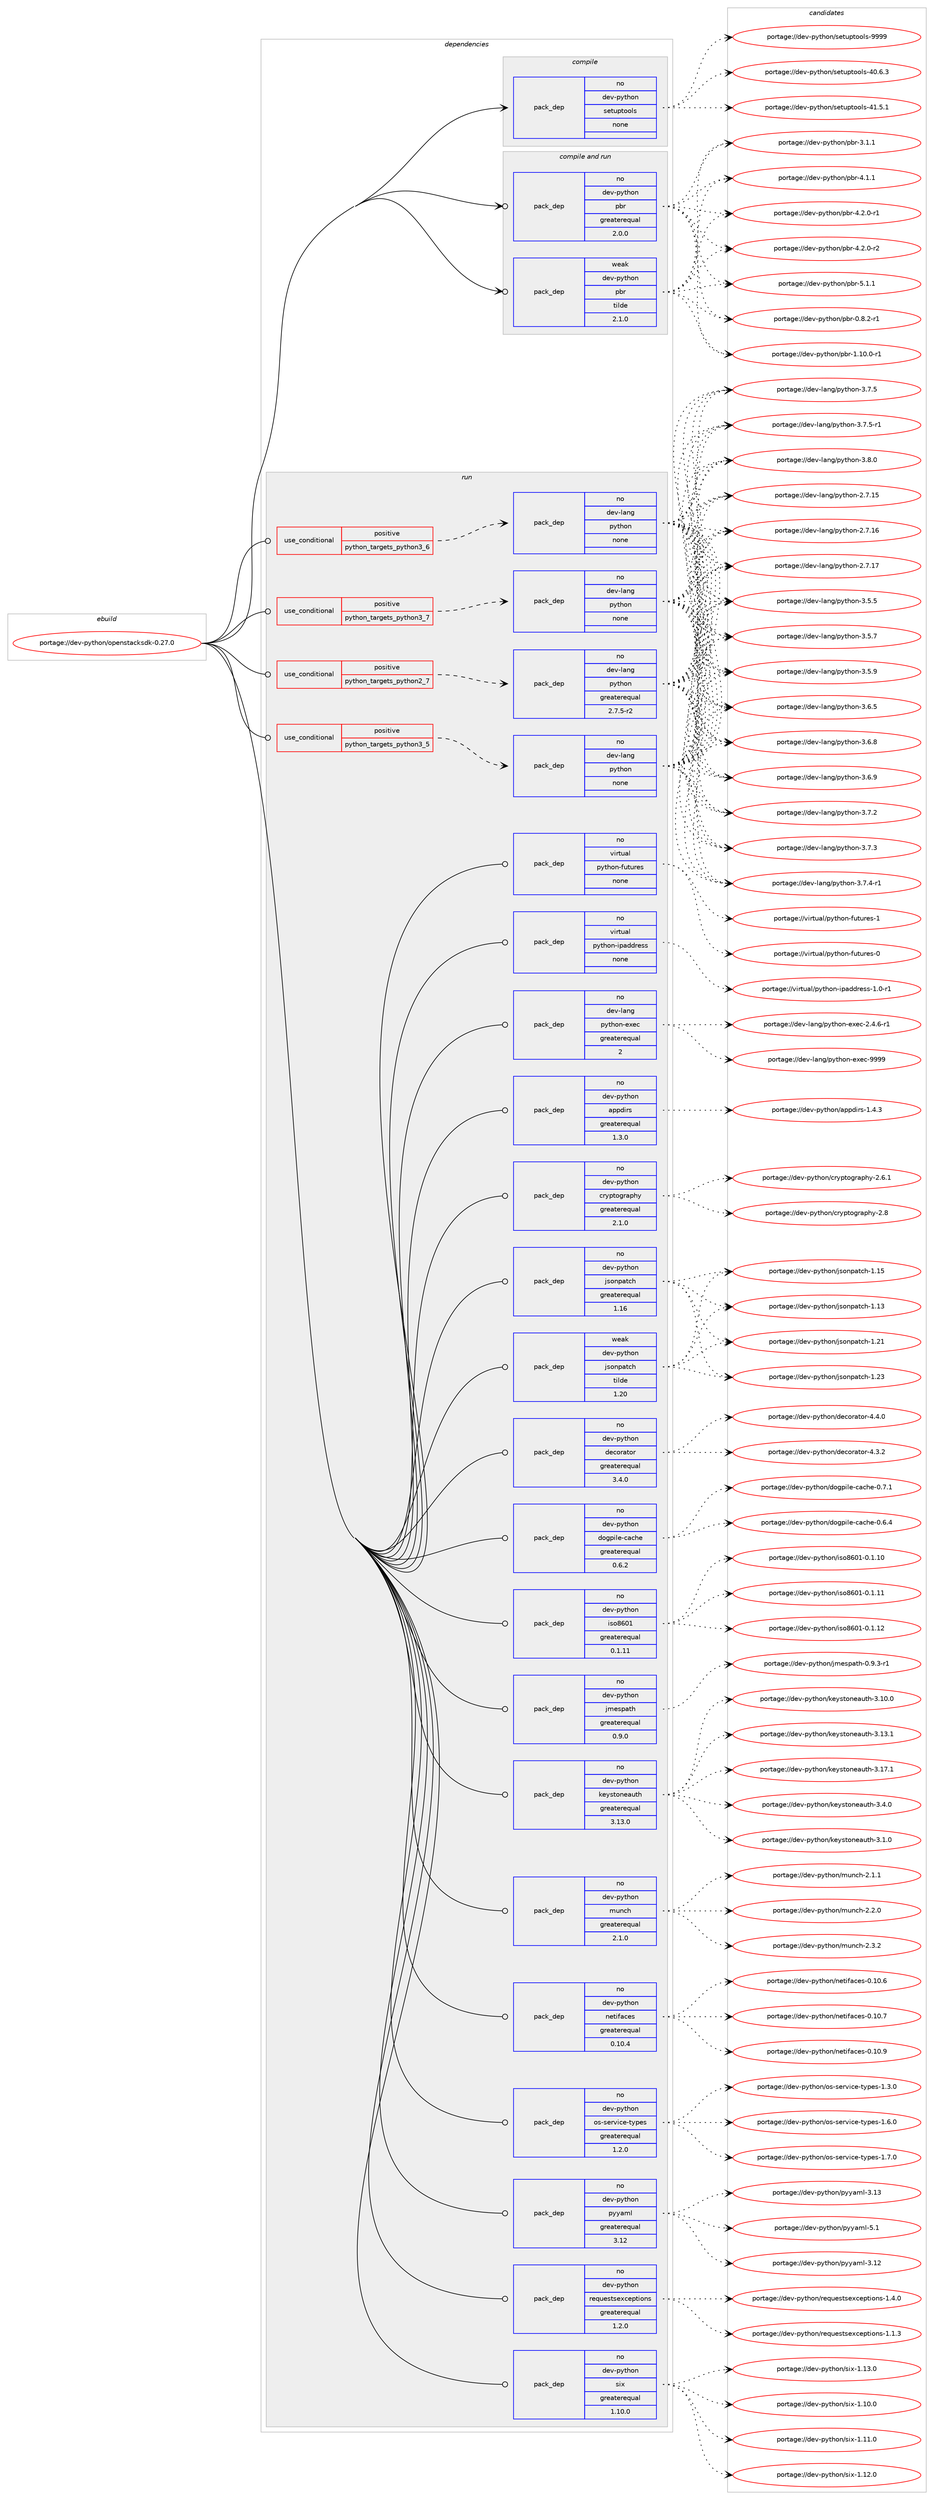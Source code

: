 digraph prolog {

# *************
# Graph options
# *************

newrank=true;
concentrate=true;
compound=true;
graph [rankdir=LR,fontname=Helvetica,fontsize=10,ranksep=1.5];#, ranksep=2.5, nodesep=0.2];
edge  [arrowhead=vee];
node  [fontname=Helvetica,fontsize=10];

# **********
# The ebuild
# **********

subgraph cluster_leftcol {
color=gray;
rank=same;
label=<<i>ebuild</i>>;
id [label="portage://dev-python/openstacksdk-0.27.0", color=red, width=4, href="../dev-python/openstacksdk-0.27.0.svg"];
}

# ****************
# The dependencies
# ****************

subgraph cluster_midcol {
color=gray;
label=<<i>dependencies</i>>;
subgraph cluster_compile {
fillcolor="#eeeeee";
style=filled;
label=<<i>compile</i>>;
subgraph pack116698 {
dependency152891 [label=<<TABLE BORDER="0" CELLBORDER="1" CELLSPACING="0" CELLPADDING="4" WIDTH="220"><TR><TD ROWSPAN="6" CELLPADDING="30">pack_dep</TD></TR><TR><TD WIDTH="110">no</TD></TR><TR><TD>dev-python</TD></TR><TR><TD>setuptools</TD></TR><TR><TD>none</TD></TR><TR><TD></TD></TR></TABLE>>, shape=none, color=blue];
}
id:e -> dependency152891:w [weight=20,style="solid",arrowhead="vee"];
}
subgraph cluster_compileandrun {
fillcolor="#eeeeee";
style=filled;
label=<<i>compile and run</i>>;
subgraph pack116699 {
dependency152892 [label=<<TABLE BORDER="0" CELLBORDER="1" CELLSPACING="0" CELLPADDING="4" WIDTH="220"><TR><TD ROWSPAN="6" CELLPADDING="30">pack_dep</TD></TR><TR><TD WIDTH="110">no</TD></TR><TR><TD>dev-python</TD></TR><TR><TD>pbr</TD></TR><TR><TD>greaterequal</TD></TR><TR><TD>2.0.0</TD></TR></TABLE>>, shape=none, color=blue];
}
id:e -> dependency152892:w [weight=20,style="solid",arrowhead="odotvee"];
subgraph pack116700 {
dependency152893 [label=<<TABLE BORDER="0" CELLBORDER="1" CELLSPACING="0" CELLPADDING="4" WIDTH="220"><TR><TD ROWSPAN="6" CELLPADDING="30">pack_dep</TD></TR><TR><TD WIDTH="110">weak</TD></TR><TR><TD>dev-python</TD></TR><TR><TD>pbr</TD></TR><TR><TD>tilde</TD></TR><TR><TD>2.1.0</TD></TR></TABLE>>, shape=none, color=blue];
}
id:e -> dependency152893:w [weight=20,style="solid",arrowhead="odotvee"];
}
subgraph cluster_run {
fillcolor="#eeeeee";
style=filled;
label=<<i>run</i>>;
subgraph cond32866 {
dependency152894 [label=<<TABLE BORDER="0" CELLBORDER="1" CELLSPACING="0" CELLPADDING="4"><TR><TD ROWSPAN="3" CELLPADDING="10">use_conditional</TD></TR><TR><TD>positive</TD></TR><TR><TD>python_targets_python2_7</TD></TR></TABLE>>, shape=none, color=red];
subgraph pack116701 {
dependency152895 [label=<<TABLE BORDER="0" CELLBORDER="1" CELLSPACING="0" CELLPADDING="4" WIDTH="220"><TR><TD ROWSPAN="6" CELLPADDING="30">pack_dep</TD></TR><TR><TD WIDTH="110">no</TD></TR><TR><TD>dev-lang</TD></TR><TR><TD>python</TD></TR><TR><TD>greaterequal</TD></TR><TR><TD>2.7.5-r2</TD></TR></TABLE>>, shape=none, color=blue];
}
dependency152894:e -> dependency152895:w [weight=20,style="dashed",arrowhead="vee"];
}
id:e -> dependency152894:w [weight=20,style="solid",arrowhead="odot"];
subgraph cond32867 {
dependency152896 [label=<<TABLE BORDER="0" CELLBORDER="1" CELLSPACING="0" CELLPADDING="4"><TR><TD ROWSPAN="3" CELLPADDING="10">use_conditional</TD></TR><TR><TD>positive</TD></TR><TR><TD>python_targets_python3_5</TD></TR></TABLE>>, shape=none, color=red];
subgraph pack116702 {
dependency152897 [label=<<TABLE BORDER="0" CELLBORDER="1" CELLSPACING="0" CELLPADDING="4" WIDTH="220"><TR><TD ROWSPAN="6" CELLPADDING="30">pack_dep</TD></TR><TR><TD WIDTH="110">no</TD></TR><TR><TD>dev-lang</TD></TR><TR><TD>python</TD></TR><TR><TD>none</TD></TR><TR><TD></TD></TR></TABLE>>, shape=none, color=blue];
}
dependency152896:e -> dependency152897:w [weight=20,style="dashed",arrowhead="vee"];
}
id:e -> dependency152896:w [weight=20,style="solid",arrowhead="odot"];
subgraph cond32868 {
dependency152898 [label=<<TABLE BORDER="0" CELLBORDER="1" CELLSPACING="0" CELLPADDING="4"><TR><TD ROWSPAN="3" CELLPADDING="10">use_conditional</TD></TR><TR><TD>positive</TD></TR><TR><TD>python_targets_python3_6</TD></TR></TABLE>>, shape=none, color=red];
subgraph pack116703 {
dependency152899 [label=<<TABLE BORDER="0" CELLBORDER="1" CELLSPACING="0" CELLPADDING="4" WIDTH="220"><TR><TD ROWSPAN="6" CELLPADDING="30">pack_dep</TD></TR><TR><TD WIDTH="110">no</TD></TR><TR><TD>dev-lang</TD></TR><TR><TD>python</TD></TR><TR><TD>none</TD></TR><TR><TD></TD></TR></TABLE>>, shape=none, color=blue];
}
dependency152898:e -> dependency152899:w [weight=20,style="dashed",arrowhead="vee"];
}
id:e -> dependency152898:w [weight=20,style="solid",arrowhead="odot"];
subgraph cond32869 {
dependency152900 [label=<<TABLE BORDER="0" CELLBORDER="1" CELLSPACING="0" CELLPADDING="4"><TR><TD ROWSPAN="3" CELLPADDING="10">use_conditional</TD></TR><TR><TD>positive</TD></TR><TR><TD>python_targets_python3_7</TD></TR></TABLE>>, shape=none, color=red];
subgraph pack116704 {
dependency152901 [label=<<TABLE BORDER="0" CELLBORDER="1" CELLSPACING="0" CELLPADDING="4" WIDTH="220"><TR><TD ROWSPAN="6" CELLPADDING="30">pack_dep</TD></TR><TR><TD WIDTH="110">no</TD></TR><TR><TD>dev-lang</TD></TR><TR><TD>python</TD></TR><TR><TD>none</TD></TR><TR><TD></TD></TR></TABLE>>, shape=none, color=blue];
}
dependency152900:e -> dependency152901:w [weight=20,style="dashed",arrowhead="vee"];
}
id:e -> dependency152900:w [weight=20,style="solid",arrowhead="odot"];
subgraph pack116705 {
dependency152902 [label=<<TABLE BORDER="0" CELLBORDER="1" CELLSPACING="0" CELLPADDING="4" WIDTH="220"><TR><TD ROWSPAN="6" CELLPADDING="30">pack_dep</TD></TR><TR><TD WIDTH="110">no</TD></TR><TR><TD>dev-lang</TD></TR><TR><TD>python-exec</TD></TR><TR><TD>greaterequal</TD></TR><TR><TD>2</TD></TR></TABLE>>, shape=none, color=blue];
}
id:e -> dependency152902:w [weight=20,style="solid",arrowhead="odot"];
subgraph pack116706 {
dependency152903 [label=<<TABLE BORDER="0" CELLBORDER="1" CELLSPACING="0" CELLPADDING="4" WIDTH="220"><TR><TD ROWSPAN="6" CELLPADDING="30">pack_dep</TD></TR><TR><TD WIDTH="110">no</TD></TR><TR><TD>dev-python</TD></TR><TR><TD>appdirs</TD></TR><TR><TD>greaterequal</TD></TR><TR><TD>1.3.0</TD></TR></TABLE>>, shape=none, color=blue];
}
id:e -> dependency152903:w [weight=20,style="solid",arrowhead="odot"];
subgraph pack116707 {
dependency152904 [label=<<TABLE BORDER="0" CELLBORDER="1" CELLSPACING="0" CELLPADDING="4" WIDTH="220"><TR><TD ROWSPAN="6" CELLPADDING="30">pack_dep</TD></TR><TR><TD WIDTH="110">no</TD></TR><TR><TD>dev-python</TD></TR><TR><TD>cryptography</TD></TR><TR><TD>greaterequal</TD></TR><TR><TD>2.1.0</TD></TR></TABLE>>, shape=none, color=blue];
}
id:e -> dependency152904:w [weight=20,style="solid",arrowhead="odot"];
subgraph pack116708 {
dependency152905 [label=<<TABLE BORDER="0" CELLBORDER="1" CELLSPACING="0" CELLPADDING="4" WIDTH="220"><TR><TD ROWSPAN="6" CELLPADDING="30">pack_dep</TD></TR><TR><TD WIDTH="110">no</TD></TR><TR><TD>dev-python</TD></TR><TR><TD>decorator</TD></TR><TR><TD>greaterequal</TD></TR><TR><TD>3.4.0</TD></TR></TABLE>>, shape=none, color=blue];
}
id:e -> dependency152905:w [weight=20,style="solid",arrowhead="odot"];
subgraph pack116709 {
dependency152906 [label=<<TABLE BORDER="0" CELLBORDER="1" CELLSPACING="0" CELLPADDING="4" WIDTH="220"><TR><TD ROWSPAN="6" CELLPADDING="30">pack_dep</TD></TR><TR><TD WIDTH="110">no</TD></TR><TR><TD>dev-python</TD></TR><TR><TD>dogpile-cache</TD></TR><TR><TD>greaterequal</TD></TR><TR><TD>0.6.2</TD></TR></TABLE>>, shape=none, color=blue];
}
id:e -> dependency152906:w [weight=20,style="solid",arrowhead="odot"];
subgraph pack116710 {
dependency152907 [label=<<TABLE BORDER="0" CELLBORDER="1" CELLSPACING="0" CELLPADDING="4" WIDTH="220"><TR><TD ROWSPAN="6" CELLPADDING="30">pack_dep</TD></TR><TR><TD WIDTH="110">no</TD></TR><TR><TD>dev-python</TD></TR><TR><TD>iso8601</TD></TR><TR><TD>greaterequal</TD></TR><TR><TD>0.1.11</TD></TR></TABLE>>, shape=none, color=blue];
}
id:e -> dependency152907:w [weight=20,style="solid",arrowhead="odot"];
subgraph pack116711 {
dependency152908 [label=<<TABLE BORDER="0" CELLBORDER="1" CELLSPACING="0" CELLPADDING="4" WIDTH="220"><TR><TD ROWSPAN="6" CELLPADDING="30">pack_dep</TD></TR><TR><TD WIDTH="110">no</TD></TR><TR><TD>dev-python</TD></TR><TR><TD>jmespath</TD></TR><TR><TD>greaterequal</TD></TR><TR><TD>0.9.0</TD></TR></TABLE>>, shape=none, color=blue];
}
id:e -> dependency152908:w [weight=20,style="solid",arrowhead="odot"];
subgraph pack116712 {
dependency152909 [label=<<TABLE BORDER="0" CELLBORDER="1" CELLSPACING="0" CELLPADDING="4" WIDTH="220"><TR><TD ROWSPAN="6" CELLPADDING="30">pack_dep</TD></TR><TR><TD WIDTH="110">no</TD></TR><TR><TD>dev-python</TD></TR><TR><TD>jsonpatch</TD></TR><TR><TD>greaterequal</TD></TR><TR><TD>1.16</TD></TR></TABLE>>, shape=none, color=blue];
}
id:e -> dependency152909:w [weight=20,style="solid",arrowhead="odot"];
subgraph pack116713 {
dependency152910 [label=<<TABLE BORDER="0" CELLBORDER="1" CELLSPACING="0" CELLPADDING="4" WIDTH="220"><TR><TD ROWSPAN="6" CELLPADDING="30">pack_dep</TD></TR><TR><TD WIDTH="110">no</TD></TR><TR><TD>dev-python</TD></TR><TR><TD>keystoneauth</TD></TR><TR><TD>greaterequal</TD></TR><TR><TD>3.13.0</TD></TR></TABLE>>, shape=none, color=blue];
}
id:e -> dependency152910:w [weight=20,style="solid",arrowhead="odot"];
subgraph pack116714 {
dependency152911 [label=<<TABLE BORDER="0" CELLBORDER="1" CELLSPACING="0" CELLPADDING="4" WIDTH="220"><TR><TD ROWSPAN="6" CELLPADDING="30">pack_dep</TD></TR><TR><TD WIDTH="110">no</TD></TR><TR><TD>dev-python</TD></TR><TR><TD>munch</TD></TR><TR><TD>greaterequal</TD></TR><TR><TD>2.1.0</TD></TR></TABLE>>, shape=none, color=blue];
}
id:e -> dependency152911:w [weight=20,style="solid",arrowhead="odot"];
subgraph pack116715 {
dependency152912 [label=<<TABLE BORDER="0" CELLBORDER="1" CELLSPACING="0" CELLPADDING="4" WIDTH="220"><TR><TD ROWSPAN="6" CELLPADDING="30">pack_dep</TD></TR><TR><TD WIDTH="110">no</TD></TR><TR><TD>dev-python</TD></TR><TR><TD>netifaces</TD></TR><TR><TD>greaterequal</TD></TR><TR><TD>0.10.4</TD></TR></TABLE>>, shape=none, color=blue];
}
id:e -> dependency152912:w [weight=20,style="solid",arrowhead="odot"];
subgraph pack116716 {
dependency152913 [label=<<TABLE BORDER="0" CELLBORDER="1" CELLSPACING="0" CELLPADDING="4" WIDTH="220"><TR><TD ROWSPAN="6" CELLPADDING="30">pack_dep</TD></TR><TR><TD WIDTH="110">no</TD></TR><TR><TD>dev-python</TD></TR><TR><TD>os-service-types</TD></TR><TR><TD>greaterequal</TD></TR><TR><TD>1.2.0</TD></TR></TABLE>>, shape=none, color=blue];
}
id:e -> dependency152913:w [weight=20,style="solid",arrowhead="odot"];
subgraph pack116717 {
dependency152914 [label=<<TABLE BORDER="0" CELLBORDER="1" CELLSPACING="0" CELLPADDING="4" WIDTH="220"><TR><TD ROWSPAN="6" CELLPADDING="30">pack_dep</TD></TR><TR><TD WIDTH="110">no</TD></TR><TR><TD>dev-python</TD></TR><TR><TD>pyyaml</TD></TR><TR><TD>greaterequal</TD></TR><TR><TD>3.12</TD></TR></TABLE>>, shape=none, color=blue];
}
id:e -> dependency152914:w [weight=20,style="solid",arrowhead="odot"];
subgraph pack116718 {
dependency152915 [label=<<TABLE BORDER="0" CELLBORDER="1" CELLSPACING="0" CELLPADDING="4" WIDTH="220"><TR><TD ROWSPAN="6" CELLPADDING="30">pack_dep</TD></TR><TR><TD WIDTH="110">no</TD></TR><TR><TD>dev-python</TD></TR><TR><TD>requestsexceptions</TD></TR><TR><TD>greaterequal</TD></TR><TR><TD>1.2.0</TD></TR></TABLE>>, shape=none, color=blue];
}
id:e -> dependency152915:w [weight=20,style="solid",arrowhead="odot"];
subgraph pack116719 {
dependency152916 [label=<<TABLE BORDER="0" CELLBORDER="1" CELLSPACING="0" CELLPADDING="4" WIDTH="220"><TR><TD ROWSPAN="6" CELLPADDING="30">pack_dep</TD></TR><TR><TD WIDTH="110">no</TD></TR><TR><TD>dev-python</TD></TR><TR><TD>six</TD></TR><TR><TD>greaterequal</TD></TR><TR><TD>1.10.0</TD></TR></TABLE>>, shape=none, color=blue];
}
id:e -> dependency152916:w [weight=20,style="solid",arrowhead="odot"];
subgraph pack116720 {
dependency152917 [label=<<TABLE BORDER="0" CELLBORDER="1" CELLSPACING="0" CELLPADDING="4" WIDTH="220"><TR><TD ROWSPAN="6" CELLPADDING="30">pack_dep</TD></TR><TR><TD WIDTH="110">no</TD></TR><TR><TD>virtual</TD></TR><TR><TD>python-futures</TD></TR><TR><TD>none</TD></TR><TR><TD></TD></TR></TABLE>>, shape=none, color=blue];
}
id:e -> dependency152917:w [weight=20,style="solid",arrowhead="odot"];
subgraph pack116721 {
dependency152918 [label=<<TABLE BORDER="0" CELLBORDER="1" CELLSPACING="0" CELLPADDING="4" WIDTH="220"><TR><TD ROWSPAN="6" CELLPADDING="30">pack_dep</TD></TR><TR><TD WIDTH="110">no</TD></TR><TR><TD>virtual</TD></TR><TR><TD>python-ipaddress</TD></TR><TR><TD>none</TD></TR><TR><TD></TD></TR></TABLE>>, shape=none, color=blue];
}
id:e -> dependency152918:w [weight=20,style="solid",arrowhead="odot"];
subgraph pack116722 {
dependency152919 [label=<<TABLE BORDER="0" CELLBORDER="1" CELLSPACING="0" CELLPADDING="4" WIDTH="220"><TR><TD ROWSPAN="6" CELLPADDING="30">pack_dep</TD></TR><TR><TD WIDTH="110">weak</TD></TR><TR><TD>dev-python</TD></TR><TR><TD>jsonpatch</TD></TR><TR><TD>tilde</TD></TR><TR><TD>1.20</TD></TR></TABLE>>, shape=none, color=blue];
}
id:e -> dependency152919:w [weight=20,style="solid",arrowhead="odot"];
}
}

# **************
# The candidates
# **************

subgraph cluster_choices {
rank=same;
color=gray;
label=<<i>candidates</i>>;

subgraph choice116698 {
color=black;
nodesep=1;
choiceportage100101118451121211161041111104711510111611711211611111110811545524846544651 [label="portage://dev-python/setuptools-40.6.3", color=red, width=4,href="../dev-python/setuptools-40.6.3.svg"];
choiceportage100101118451121211161041111104711510111611711211611111110811545524946534649 [label="portage://dev-python/setuptools-41.5.1", color=red, width=4,href="../dev-python/setuptools-41.5.1.svg"];
choiceportage10010111845112121116104111110471151011161171121161111111081154557575757 [label="portage://dev-python/setuptools-9999", color=red, width=4,href="../dev-python/setuptools-9999.svg"];
dependency152891:e -> choiceportage100101118451121211161041111104711510111611711211611111110811545524846544651:w [style=dotted,weight="100"];
dependency152891:e -> choiceportage100101118451121211161041111104711510111611711211611111110811545524946534649:w [style=dotted,weight="100"];
dependency152891:e -> choiceportage10010111845112121116104111110471151011161171121161111111081154557575757:w [style=dotted,weight="100"];
}
subgraph choice116699 {
color=black;
nodesep=1;
choiceportage1001011184511212111610411111047112981144548465646504511449 [label="portage://dev-python/pbr-0.8.2-r1", color=red, width=4,href="../dev-python/pbr-0.8.2-r1.svg"];
choiceportage100101118451121211161041111104711298114454946494846484511449 [label="portage://dev-python/pbr-1.10.0-r1", color=red, width=4,href="../dev-python/pbr-1.10.0-r1.svg"];
choiceportage100101118451121211161041111104711298114455146494649 [label="portage://dev-python/pbr-3.1.1", color=red, width=4,href="../dev-python/pbr-3.1.1.svg"];
choiceportage100101118451121211161041111104711298114455246494649 [label="portage://dev-python/pbr-4.1.1", color=red, width=4,href="../dev-python/pbr-4.1.1.svg"];
choiceportage1001011184511212111610411111047112981144552465046484511449 [label="portage://dev-python/pbr-4.2.0-r1", color=red, width=4,href="../dev-python/pbr-4.2.0-r1.svg"];
choiceportage1001011184511212111610411111047112981144552465046484511450 [label="portage://dev-python/pbr-4.2.0-r2", color=red, width=4,href="../dev-python/pbr-4.2.0-r2.svg"];
choiceportage100101118451121211161041111104711298114455346494649 [label="portage://dev-python/pbr-5.1.1", color=red, width=4,href="../dev-python/pbr-5.1.1.svg"];
dependency152892:e -> choiceportage1001011184511212111610411111047112981144548465646504511449:w [style=dotted,weight="100"];
dependency152892:e -> choiceportage100101118451121211161041111104711298114454946494846484511449:w [style=dotted,weight="100"];
dependency152892:e -> choiceportage100101118451121211161041111104711298114455146494649:w [style=dotted,weight="100"];
dependency152892:e -> choiceportage100101118451121211161041111104711298114455246494649:w [style=dotted,weight="100"];
dependency152892:e -> choiceportage1001011184511212111610411111047112981144552465046484511449:w [style=dotted,weight="100"];
dependency152892:e -> choiceportage1001011184511212111610411111047112981144552465046484511450:w [style=dotted,weight="100"];
dependency152892:e -> choiceportage100101118451121211161041111104711298114455346494649:w [style=dotted,weight="100"];
}
subgraph choice116700 {
color=black;
nodesep=1;
choiceportage1001011184511212111610411111047112981144548465646504511449 [label="portage://dev-python/pbr-0.8.2-r1", color=red, width=4,href="../dev-python/pbr-0.8.2-r1.svg"];
choiceportage100101118451121211161041111104711298114454946494846484511449 [label="portage://dev-python/pbr-1.10.0-r1", color=red, width=4,href="../dev-python/pbr-1.10.0-r1.svg"];
choiceportage100101118451121211161041111104711298114455146494649 [label="portage://dev-python/pbr-3.1.1", color=red, width=4,href="../dev-python/pbr-3.1.1.svg"];
choiceportage100101118451121211161041111104711298114455246494649 [label="portage://dev-python/pbr-4.1.1", color=red, width=4,href="../dev-python/pbr-4.1.1.svg"];
choiceportage1001011184511212111610411111047112981144552465046484511449 [label="portage://dev-python/pbr-4.2.0-r1", color=red, width=4,href="../dev-python/pbr-4.2.0-r1.svg"];
choiceportage1001011184511212111610411111047112981144552465046484511450 [label="portage://dev-python/pbr-4.2.0-r2", color=red, width=4,href="../dev-python/pbr-4.2.0-r2.svg"];
choiceportage100101118451121211161041111104711298114455346494649 [label="portage://dev-python/pbr-5.1.1", color=red, width=4,href="../dev-python/pbr-5.1.1.svg"];
dependency152893:e -> choiceportage1001011184511212111610411111047112981144548465646504511449:w [style=dotted,weight="100"];
dependency152893:e -> choiceportage100101118451121211161041111104711298114454946494846484511449:w [style=dotted,weight="100"];
dependency152893:e -> choiceportage100101118451121211161041111104711298114455146494649:w [style=dotted,weight="100"];
dependency152893:e -> choiceportage100101118451121211161041111104711298114455246494649:w [style=dotted,weight="100"];
dependency152893:e -> choiceportage1001011184511212111610411111047112981144552465046484511449:w [style=dotted,weight="100"];
dependency152893:e -> choiceportage1001011184511212111610411111047112981144552465046484511450:w [style=dotted,weight="100"];
dependency152893:e -> choiceportage100101118451121211161041111104711298114455346494649:w [style=dotted,weight="100"];
}
subgraph choice116701 {
color=black;
nodesep=1;
choiceportage10010111845108971101034711212111610411111045504655464953 [label="portage://dev-lang/python-2.7.15", color=red, width=4,href="../dev-lang/python-2.7.15.svg"];
choiceportage10010111845108971101034711212111610411111045504655464954 [label="portage://dev-lang/python-2.7.16", color=red, width=4,href="../dev-lang/python-2.7.16.svg"];
choiceportage10010111845108971101034711212111610411111045504655464955 [label="portage://dev-lang/python-2.7.17", color=red, width=4,href="../dev-lang/python-2.7.17.svg"];
choiceportage100101118451089711010347112121116104111110455146534653 [label="portage://dev-lang/python-3.5.5", color=red, width=4,href="../dev-lang/python-3.5.5.svg"];
choiceportage100101118451089711010347112121116104111110455146534655 [label="portage://dev-lang/python-3.5.7", color=red, width=4,href="../dev-lang/python-3.5.7.svg"];
choiceportage100101118451089711010347112121116104111110455146534657 [label="portage://dev-lang/python-3.5.9", color=red, width=4,href="../dev-lang/python-3.5.9.svg"];
choiceportage100101118451089711010347112121116104111110455146544653 [label="portage://dev-lang/python-3.6.5", color=red, width=4,href="../dev-lang/python-3.6.5.svg"];
choiceportage100101118451089711010347112121116104111110455146544656 [label="portage://dev-lang/python-3.6.8", color=red, width=4,href="../dev-lang/python-3.6.8.svg"];
choiceportage100101118451089711010347112121116104111110455146544657 [label="portage://dev-lang/python-3.6.9", color=red, width=4,href="../dev-lang/python-3.6.9.svg"];
choiceportage100101118451089711010347112121116104111110455146554650 [label="portage://dev-lang/python-3.7.2", color=red, width=4,href="../dev-lang/python-3.7.2.svg"];
choiceportage100101118451089711010347112121116104111110455146554651 [label="portage://dev-lang/python-3.7.3", color=red, width=4,href="../dev-lang/python-3.7.3.svg"];
choiceportage1001011184510897110103471121211161041111104551465546524511449 [label="portage://dev-lang/python-3.7.4-r1", color=red, width=4,href="../dev-lang/python-3.7.4-r1.svg"];
choiceportage100101118451089711010347112121116104111110455146554653 [label="portage://dev-lang/python-3.7.5", color=red, width=4,href="../dev-lang/python-3.7.5.svg"];
choiceportage1001011184510897110103471121211161041111104551465546534511449 [label="portage://dev-lang/python-3.7.5-r1", color=red, width=4,href="../dev-lang/python-3.7.5-r1.svg"];
choiceportage100101118451089711010347112121116104111110455146564648 [label="portage://dev-lang/python-3.8.0", color=red, width=4,href="../dev-lang/python-3.8.0.svg"];
dependency152895:e -> choiceportage10010111845108971101034711212111610411111045504655464953:w [style=dotted,weight="100"];
dependency152895:e -> choiceportage10010111845108971101034711212111610411111045504655464954:w [style=dotted,weight="100"];
dependency152895:e -> choiceportage10010111845108971101034711212111610411111045504655464955:w [style=dotted,weight="100"];
dependency152895:e -> choiceportage100101118451089711010347112121116104111110455146534653:w [style=dotted,weight="100"];
dependency152895:e -> choiceportage100101118451089711010347112121116104111110455146534655:w [style=dotted,weight="100"];
dependency152895:e -> choiceportage100101118451089711010347112121116104111110455146534657:w [style=dotted,weight="100"];
dependency152895:e -> choiceportage100101118451089711010347112121116104111110455146544653:w [style=dotted,weight="100"];
dependency152895:e -> choiceportage100101118451089711010347112121116104111110455146544656:w [style=dotted,weight="100"];
dependency152895:e -> choiceportage100101118451089711010347112121116104111110455146544657:w [style=dotted,weight="100"];
dependency152895:e -> choiceportage100101118451089711010347112121116104111110455146554650:w [style=dotted,weight="100"];
dependency152895:e -> choiceportage100101118451089711010347112121116104111110455146554651:w [style=dotted,weight="100"];
dependency152895:e -> choiceportage1001011184510897110103471121211161041111104551465546524511449:w [style=dotted,weight="100"];
dependency152895:e -> choiceportage100101118451089711010347112121116104111110455146554653:w [style=dotted,weight="100"];
dependency152895:e -> choiceportage1001011184510897110103471121211161041111104551465546534511449:w [style=dotted,weight="100"];
dependency152895:e -> choiceportage100101118451089711010347112121116104111110455146564648:w [style=dotted,weight="100"];
}
subgraph choice116702 {
color=black;
nodesep=1;
choiceportage10010111845108971101034711212111610411111045504655464953 [label="portage://dev-lang/python-2.7.15", color=red, width=4,href="../dev-lang/python-2.7.15.svg"];
choiceportage10010111845108971101034711212111610411111045504655464954 [label="portage://dev-lang/python-2.7.16", color=red, width=4,href="../dev-lang/python-2.7.16.svg"];
choiceportage10010111845108971101034711212111610411111045504655464955 [label="portage://dev-lang/python-2.7.17", color=red, width=4,href="../dev-lang/python-2.7.17.svg"];
choiceportage100101118451089711010347112121116104111110455146534653 [label="portage://dev-lang/python-3.5.5", color=red, width=4,href="../dev-lang/python-3.5.5.svg"];
choiceportage100101118451089711010347112121116104111110455146534655 [label="portage://dev-lang/python-3.5.7", color=red, width=4,href="../dev-lang/python-3.5.7.svg"];
choiceportage100101118451089711010347112121116104111110455146534657 [label="portage://dev-lang/python-3.5.9", color=red, width=4,href="../dev-lang/python-3.5.9.svg"];
choiceportage100101118451089711010347112121116104111110455146544653 [label="portage://dev-lang/python-3.6.5", color=red, width=4,href="../dev-lang/python-3.6.5.svg"];
choiceportage100101118451089711010347112121116104111110455146544656 [label="portage://dev-lang/python-3.6.8", color=red, width=4,href="../dev-lang/python-3.6.8.svg"];
choiceportage100101118451089711010347112121116104111110455146544657 [label="portage://dev-lang/python-3.6.9", color=red, width=4,href="../dev-lang/python-3.6.9.svg"];
choiceportage100101118451089711010347112121116104111110455146554650 [label="portage://dev-lang/python-3.7.2", color=red, width=4,href="../dev-lang/python-3.7.2.svg"];
choiceportage100101118451089711010347112121116104111110455146554651 [label="portage://dev-lang/python-3.7.3", color=red, width=4,href="../dev-lang/python-3.7.3.svg"];
choiceportage1001011184510897110103471121211161041111104551465546524511449 [label="portage://dev-lang/python-3.7.4-r1", color=red, width=4,href="../dev-lang/python-3.7.4-r1.svg"];
choiceportage100101118451089711010347112121116104111110455146554653 [label="portage://dev-lang/python-3.7.5", color=red, width=4,href="../dev-lang/python-3.7.5.svg"];
choiceportage1001011184510897110103471121211161041111104551465546534511449 [label="portage://dev-lang/python-3.7.5-r1", color=red, width=4,href="../dev-lang/python-3.7.5-r1.svg"];
choiceportage100101118451089711010347112121116104111110455146564648 [label="portage://dev-lang/python-3.8.0", color=red, width=4,href="../dev-lang/python-3.8.0.svg"];
dependency152897:e -> choiceportage10010111845108971101034711212111610411111045504655464953:w [style=dotted,weight="100"];
dependency152897:e -> choiceportage10010111845108971101034711212111610411111045504655464954:w [style=dotted,weight="100"];
dependency152897:e -> choiceportage10010111845108971101034711212111610411111045504655464955:w [style=dotted,weight="100"];
dependency152897:e -> choiceportage100101118451089711010347112121116104111110455146534653:w [style=dotted,weight="100"];
dependency152897:e -> choiceportage100101118451089711010347112121116104111110455146534655:w [style=dotted,weight="100"];
dependency152897:e -> choiceportage100101118451089711010347112121116104111110455146534657:w [style=dotted,weight="100"];
dependency152897:e -> choiceportage100101118451089711010347112121116104111110455146544653:w [style=dotted,weight="100"];
dependency152897:e -> choiceportage100101118451089711010347112121116104111110455146544656:w [style=dotted,weight="100"];
dependency152897:e -> choiceportage100101118451089711010347112121116104111110455146544657:w [style=dotted,weight="100"];
dependency152897:e -> choiceportage100101118451089711010347112121116104111110455146554650:w [style=dotted,weight="100"];
dependency152897:e -> choiceportage100101118451089711010347112121116104111110455146554651:w [style=dotted,weight="100"];
dependency152897:e -> choiceportage1001011184510897110103471121211161041111104551465546524511449:w [style=dotted,weight="100"];
dependency152897:e -> choiceportage100101118451089711010347112121116104111110455146554653:w [style=dotted,weight="100"];
dependency152897:e -> choiceportage1001011184510897110103471121211161041111104551465546534511449:w [style=dotted,weight="100"];
dependency152897:e -> choiceportage100101118451089711010347112121116104111110455146564648:w [style=dotted,weight="100"];
}
subgraph choice116703 {
color=black;
nodesep=1;
choiceportage10010111845108971101034711212111610411111045504655464953 [label="portage://dev-lang/python-2.7.15", color=red, width=4,href="../dev-lang/python-2.7.15.svg"];
choiceportage10010111845108971101034711212111610411111045504655464954 [label="portage://dev-lang/python-2.7.16", color=red, width=4,href="../dev-lang/python-2.7.16.svg"];
choiceportage10010111845108971101034711212111610411111045504655464955 [label="portage://dev-lang/python-2.7.17", color=red, width=4,href="../dev-lang/python-2.7.17.svg"];
choiceportage100101118451089711010347112121116104111110455146534653 [label="portage://dev-lang/python-3.5.5", color=red, width=4,href="../dev-lang/python-3.5.5.svg"];
choiceportage100101118451089711010347112121116104111110455146534655 [label="portage://dev-lang/python-3.5.7", color=red, width=4,href="../dev-lang/python-3.5.7.svg"];
choiceportage100101118451089711010347112121116104111110455146534657 [label="portage://dev-lang/python-3.5.9", color=red, width=4,href="../dev-lang/python-3.5.9.svg"];
choiceportage100101118451089711010347112121116104111110455146544653 [label="portage://dev-lang/python-3.6.5", color=red, width=4,href="../dev-lang/python-3.6.5.svg"];
choiceportage100101118451089711010347112121116104111110455146544656 [label="portage://dev-lang/python-3.6.8", color=red, width=4,href="../dev-lang/python-3.6.8.svg"];
choiceportage100101118451089711010347112121116104111110455146544657 [label="portage://dev-lang/python-3.6.9", color=red, width=4,href="../dev-lang/python-3.6.9.svg"];
choiceportage100101118451089711010347112121116104111110455146554650 [label="portage://dev-lang/python-3.7.2", color=red, width=4,href="../dev-lang/python-3.7.2.svg"];
choiceportage100101118451089711010347112121116104111110455146554651 [label="portage://dev-lang/python-3.7.3", color=red, width=4,href="../dev-lang/python-3.7.3.svg"];
choiceportage1001011184510897110103471121211161041111104551465546524511449 [label="portage://dev-lang/python-3.7.4-r1", color=red, width=4,href="../dev-lang/python-3.7.4-r1.svg"];
choiceportage100101118451089711010347112121116104111110455146554653 [label="portage://dev-lang/python-3.7.5", color=red, width=4,href="../dev-lang/python-3.7.5.svg"];
choiceportage1001011184510897110103471121211161041111104551465546534511449 [label="portage://dev-lang/python-3.7.5-r1", color=red, width=4,href="../dev-lang/python-3.7.5-r1.svg"];
choiceportage100101118451089711010347112121116104111110455146564648 [label="portage://dev-lang/python-3.8.0", color=red, width=4,href="../dev-lang/python-3.8.0.svg"];
dependency152899:e -> choiceportage10010111845108971101034711212111610411111045504655464953:w [style=dotted,weight="100"];
dependency152899:e -> choiceportage10010111845108971101034711212111610411111045504655464954:w [style=dotted,weight="100"];
dependency152899:e -> choiceportage10010111845108971101034711212111610411111045504655464955:w [style=dotted,weight="100"];
dependency152899:e -> choiceportage100101118451089711010347112121116104111110455146534653:w [style=dotted,weight="100"];
dependency152899:e -> choiceportage100101118451089711010347112121116104111110455146534655:w [style=dotted,weight="100"];
dependency152899:e -> choiceportage100101118451089711010347112121116104111110455146534657:w [style=dotted,weight="100"];
dependency152899:e -> choiceportage100101118451089711010347112121116104111110455146544653:w [style=dotted,weight="100"];
dependency152899:e -> choiceportage100101118451089711010347112121116104111110455146544656:w [style=dotted,weight="100"];
dependency152899:e -> choiceportage100101118451089711010347112121116104111110455146544657:w [style=dotted,weight="100"];
dependency152899:e -> choiceportage100101118451089711010347112121116104111110455146554650:w [style=dotted,weight="100"];
dependency152899:e -> choiceportage100101118451089711010347112121116104111110455146554651:w [style=dotted,weight="100"];
dependency152899:e -> choiceportage1001011184510897110103471121211161041111104551465546524511449:w [style=dotted,weight="100"];
dependency152899:e -> choiceportage100101118451089711010347112121116104111110455146554653:w [style=dotted,weight="100"];
dependency152899:e -> choiceportage1001011184510897110103471121211161041111104551465546534511449:w [style=dotted,weight="100"];
dependency152899:e -> choiceportage100101118451089711010347112121116104111110455146564648:w [style=dotted,weight="100"];
}
subgraph choice116704 {
color=black;
nodesep=1;
choiceportage10010111845108971101034711212111610411111045504655464953 [label="portage://dev-lang/python-2.7.15", color=red, width=4,href="../dev-lang/python-2.7.15.svg"];
choiceportage10010111845108971101034711212111610411111045504655464954 [label="portage://dev-lang/python-2.7.16", color=red, width=4,href="../dev-lang/python-2.7.16.svg"];
choiceportage10010111845108971101034711212111610411111045504655464955 [label="portage://dev-lang/python-2.7.17", color=red, width=4,href="../dev-lang/python-2.7.17.svg"];
choiceportage100101118451089711010347112121116104111110455146534653 [label="portage://dev-lang/python-3.5.5", color=red, width=4,href="../dev-lang/python-3.5.5.svg"];
choiceportage100101118451089711010347112121116104111110455146534655 [label="portage://dev-lang/python-3.5.7", color=red, width=4,href="../dev-lang/python-3.5.7.svg"];
choiceportage100101118451089711010347112121116104111110455146534657 [label="portage://dev-lang/python-3.5.9", color=red, width=4,href="../dev-lang/python-3.5.9.svg"];
choiceportage100101118451089711010347112121116104111110455146544653 [label="portage://dev-lang/python-3.6.5", color=red, width=4,href="../dev-lang/python-3.6.5.svg"];
choiceportage100101118451089711010347112121116104111110455146544656 [label="portage://dev-lang/python-3.6.8", color=red, width=4,href="../dev-lang/python-3.6.8.svg"];
choiceportage100101118451089711010347112121116104111110455146544657 [label="portage://dev-lang/python-3.6.9", color=red, width=4,href="../dev-lang/python-3.6.9.svg"];
choiceportage100101118451089711010347112121116104111110455146554650 [label="portage://dev-lang/python-3.7.2", color=red, width=4,href="../dev-lang/python-3.7.2.svg"];
choiceportage100101118451089711010347112121116104111110455146554651 [label="portage://dev-lang/python-3.7.3", color=red, width=4,href="../dev-lang/python-3.7.3.svg"];
choiceportage1001011184510897110103471121211161041111104551465546524511449 [label="portage://dev-lang/python-3.7.4-r1", color=red, width=4,href="../dev-lang/python-3.7.4-r1.svg"];
choiceportage100101118451089711010347112121116104111110455146554653 [label="portage://dev-lang/python-3.7.5", color=red, width=4,href="../dev-lang/python-3.7.5.svg"];
choiceportage1001011184510897110103471121211161041111104551465546534511449 [label="portage://dev-lang/python-3.7.5-r1", color=red, width=4,href="../dev-lang/python-3.7.5-r1.svg"];
choiceportage100101118451089711010347112121116104111110455146564648 [label="portage://dev-lang/python-3.8.0", color=red, width=4,href="../dev-lang/python-3.8.0.svg"];
dependency152901:e -> choiceportage10010111845108971101034711212111610411111045504655464953:w [style=dotted,weight="100"];
dependency152901:e -> choiceportage10010111845108971101034711212111610411111045504655464954:w [style=dotted,weight="100"];
dependency152901:e -> choiceportage10010111845108971101034711212111610411111045504655464955:w [style=dotted,weight="100"];
dependency152901:e -> choiceportage100101118451089711010347112121116104111110455146534653:w [style=dotted,weight="100"];
dependency152901:e -> choiceportage100101118451089711010347112121116104111110455146534655:w [style=dotted,weight="100"];
dependency152901:e -> choiceportage100101118451089711010347112121116104111110455146534657:w [style=dotted,weight="100"];
dependency152901:e -> choiceportage100101118451089711010347112121116104111110455146544653:w [style=dotted,weight="100"];
dependency152901:e -> choiceportage100101118451089711010347112121116104111110455146544656:w [style=dotted,weight="100"];
dependency152901:e -> choiceportage100101118451089711010347112121116104111110455146544657:w [style=dotted,weight="100"];
dependency152901:e -> choiceportage100101118451089711010347112121116104111110455146554650:w [style=dotted,weight="100"];
dependency152901:e -> choiceportage100101118451089711010347112121116104111110455146554651:w [style=dotted,weight="100"];
dependency152901:e -> choiceportage1001011184510897110103471121211161041111104551465546524511449:w [style=dotted,weight="100"];
dependency152901:e -> choiceportage100101118451089711010347112121116104111110455146554653:w [style=dotted,weight="100"];
dependency152901:e -> choiceportage1001011184510897110103471121211161041111104551465546534511449:w [style=dotted,weight="100"];
dependency152901:e -> choiceportage100101118451089711010347112121116104111110455146564648:w [style=dotted,weight="100"];
}
subgraph choice116705 {
color=black;
nodesep=1;
choiceportage10010111845108971101034711212111610411111045101120101994550465246544511449 [label="portage://dev-lang/python-exec-2.4.6-r1", color=red, width=4,href="../dev-lang/python-exec-2.4.6-r1.svg"];
choiceportage10010111845108971101034711212111610411111045101120101994557575757 [label="portage://dev-lang/python-exec-9999", color=red, width=4,href="../dev-lang/python-exec-9999.svg"];
dependency152902:e -> choiceportage10010111845108971101034711212111610411111045101120101994550465246544511449:w [style=dotted,weight="100"];
dependency152902:e -> choiceportage10010111845108971101034711212111610411111045101120101994557575757:w [style=dotted,weight="100"];
}
subgraph choice116706 {
color=black;
nodesep=1;
choiceportage100101118451121211161041111104797112112100105114115454946524651 [label="portage://dev-python/appdirs-1.4.3", color=red, width=4,href="../dev-python/appdirs-1.4.3.svg"];
dependency152903:e -> choiceportage100101118451121211161041111104797112112100105114115454946524651:w [style=dotted,weight="100"];
}
subgraph choice116707 {
color=black;
nodesep=1;
choiceportage10010111845112121116104111110479911412111211611110311497112104121455046544649 [label="portage://dev-python/cryptography-2.6.1", color=red, width=4,href="../dev-python/cryptography-2.6.1.svg"];
choiceportage1001011184511212111610411111047991141211121161111031149711210412145504656 [label="portage://dev-python/cryptography-2.8", color=red, width=4,href="../dev-python/cryptography-2.8.svg"];
dependency152904:e -> choiceportage10010111845112121116104111110479911412111211611110311497112104121455046544649:w [style=dotted,weight="100"];
dependency152904:e -> choiceportage1001011184511212111610411111047991141211121161111031149711210412145504656:w [style=dotted,weight="100"];
}
subgraph choice116708 {
color=black;
nodesep=1;
choiceportage10010111845112121116104111110471001019911111497116111114455246514650 [label="portage://dev-python/decorator-4.3.2", color=red, width=4,href="../dev-python/decorator-4.3.2.svg"];
choiceportage10010111845112121116104111110471001019911111497116111114455246524648 [label="portage://dev-python/decorator-4.4.0", color=red, width=4,href="../dev-python/decorator-4.4.0.svg"];
dependency152905:e -> choiceportage10010111845112121116104111110471001019911111497116111114455246514650:w [style=dotted,weight="100"];
dependency152905:e -> choiceportage10010111845112121116104111110471001019911111497116111114455246524648:w [style=dotted,weight="100"];
}
subgraph choice116709 {
color=black;
nodesep=1;
choiceportage100101118451121211161041111104710011110311210510810145999799104101454846544652 [label="portage://dev-python/dogpile-cache-0.6.4", color=red, width=4,href="../dev-python/dogpile-cache-0.6.4.svg"];
choiceportage100101118451121211161041111104710011110311210510810145999799104101454846554649 [label="portage://dev-python/dogpile-cache-0.7.1", color=red, width=4,href="../dev-python/dogpile-cache-0.7.1.svg"];
dependency152906:e -> choiceportage100101118451121211161041111104710011110311210510810145999799104101454846544652:w [style=dotted,weight="100"];
dependency152906:e -> choiceportage100101118451121211161041111104710011110311210510810145999799104101454846554649:w [style=dotted,weight="100"];
}
subgraph choice116710 {
color=black;
nodesep=1;
choiceportage10010111845112121116104111110471051151115654484945484649464948 [label="portage://dev-python/iso8601-0.1.10", color=red, width=4,href="../dev-python/iso8601-0.1.10.svg"];
choiceportage10010111845112121116104111110471051151115654484945484649464949 [label="portage://dev-python/iso8601-0.1.11", color=red, width=4,href="../dev-python/iso8601-0.1.11.svg"];
choiceportage10010111845112121116104111110471051151115654484945484649464950 [label="portage://dev-python/iso8601-0.1.12", color=red, width=4,href="../dev-python/iso8601-0.1.12.svg"];
dependency152907:e -> choiceportage10010111845112121116104111110471051151115654484945484649464948:w [style=dotted,weight="100"];
dependency152907:e -> choiceportage10010111845112121116104111110471051151115654484945484649464949:w [style=dotted,weight="100"];
dependency152907:e -> choiceportage10010111845112121116104111110471051151115654484945484649464950:w [style=dotted,weight="100"];
}
subgraph choice116711 {
color=black;
nodesep=1;
choiceportage1001011184511212111610411111047106109101115112971161044548465746514511449 [label="portage://dev-python/jmespath-0.9.3-r1", color=red, width=4,href="../dev-python/jmespath-0.9.3-r1.svg"];
dependency152908:e -> choiceportage1001011184511212111610411111047106109101115112971161044548465746514511449:w [style=dotted,weight="100"];
}
subgraph choice116712 {
color=black;
nodesep=1;
choiceportage100101118451121211161041111104710611511111011297116991044549464951 [label="portage://dev-python/jsonpatch-1.13", color=red, width=4,href="../dev-python/jsonpatch-1.13.svg"];
choiceportage100101118451121211161041111104710611511111011297116991044549464953 [label="portage://dev-python/jsonpatch-1.15", color=red, width=4,href="../dev-python/jsonpatch-1.15.svg"];
choiceportage100101118451121211161041111104710611511111011297116991044549465049 [label="portage://dev-python/jsonpatch-1.21", color=red, width=4,href="../dev-python/jsonpatch-1.21.svg"];
choiceportage100101118451121211161041111104710611511111011297116991044549465051 [label="portage://dev-python/jsonpatch-1.23", color=red, width=4,href="../dev-python/jsonpatch-1.23.svg"];
dependency152909:e -> choiceportage100101118451121211161041111104710611511111011297116991044549464951:w [style=dotted,weight="100"];
dependency152909:e -> choiceportage100101118451121211161041111104710611511111011297116991044549464953:w [style=dotted,weight="100"];
dependency152909:e -> choiceportage100101118451121211161041111104710611511111011297116991044549465049:w [style=dotted,weight="100"];
dependency152909:e -> choiceportage100101118451121211161041111104710611511111011297116991044549465051:w [style=dotted,weight="100"];
}
subgraph choice116713 {
color=black;
nodesep=1;
choiceportage100101118451121211161041111104710710112111511611111010197117116104455146494648 [label="portage://dev-python/keystoneauth-3.1.0", color=red, width=4,href="../dev-python/keystoneauth-3.1.0.svg"];
choiceportage10010111845112121116104111110471071011211151161111101019711711610445514649484648 [label="portage://dev-python/keystoneauth-3.10.0", color=red, width=4,href="../dev-python/keystoneauth-3.10.0.svg"];
choiceportage10010111845112121116104111110471071011211151161111101019711711610445514649514649 [label="portage://dev-python/keystoneauth-3.13.1", color=red, width=4,href="../dev-python/keystoneauth-3.13.1.svg"];
choiceportage10010111845112121116104111110471071011211151161111101019711711610445514649554649 [label="portage://dev-python/keystoneauth-3.17.1", color=red, width=4,href="../dev-python/keystoneauth-3.17.1.svg"];
choiceportage100101118451121211161041111104710710112111511611111010197117116104455146524648 [label="portage://dev-python/keystoneauth-3.4.0", color=red, width=4,href="../dev-python/keystoneauth-3.4.0.svg"];
dependency152910:e -> choiceportage100101118451121211161041111104710710112111511611111010197117116104455146494648:w [style=dotted,weight="100"];
dependency152910:e -> choiceportage10010111845112121116104111110471071011211151161111101019711711610445514649484648:w [style=dotted,weight="100"];
dependency152910:e -> choiceportage10010111845112121116104111110471071011211151161111101019711711610445514649514649:w [style=dotted,weight="100"];
dependency152910:e -> choiceportage10010111845112121116104111110471071011211151161111101019711711610445514649554649:w [style=dotted,weight="100"];
dependency152910:e -> choiceportage100101118451121211161041111104710710112111511611111010197117116104455146524648:w [style=dotted,weight="100"];
}
subgraph choice116714 {
color=black;
nodesep=1;
choiceportage100101118451121211161041111104710911711099104455046494649 [label="portage://dev-python/munch-2.1.1", color=red, width=4,href="../dev-python/munch-2.1.1.svg"];
choiceportage100101118451121211161041111104710911711099104455046504648 [label="portage://dev-python/munch-2.2.0", color=red, width=4,href="../dev-python/munch-2.2.0.svg"];
choiceportage100101118451121211161041111104710911711099104455046514650 [label="portage://dev-python/munch-2.3.2", color=red, width=4,href="../dev-python/munch-2.3.2.svg"];
dependency152911:e -> choiceportage100101118451121211161041111104710911711099104455046494649:w [style=dotted,weight="100"];
dependency152911:e -> choiceportage100101118451121211161041111104710911711099104455046504648:w [style=dotted,weight="100"];
dependency152911:e -> choiceportage100101118451121211161041111104710911711099104455046514650:w [style=dotted,weight="100"];
}
subgraph choice116715 {
color=black;
nodesep=1;
choiceportage1001011184511212111610411111047110101116105102979910111545484649484654 [label="portage://dev-python/netifaces-0.10.6", color=red, width=4,href="../dev-python/netifaces-0.10.6.svg"];
choiceportage1001011184511212111610411111047110101116105102979910111545484649484655 [label="portage://dev-python/netifaces-0.10.7", color=red, width=4,href="../dev-python/netifaces-0.10.7.svg"];
choiceportage1001011184511212111610411111047110101116105102979910111545484649484657 [label="portage://dev-python/netifaces-0.10.9", color=red, width=4,href="../dev-python/netifaces-0.10.9.svg"];
dependency152912:e -> choiceportage1001011184511212111610411111047110101116105102979910111545484649484654:w [style=dotted,weight="100"];
dependency152912:e -> choiceportage1001011184511212111610411111047110101116105102979910111545484649484655:w [style=dotted,weight="100"];
dependency152912:e -> choiceportage1001011184511212111610411111047110101116105102979910111545484649484657:w [style=dotted,weight="100"];
}
subgraph choice116716 {
color=black;
nodesep=1;
choiceportage1001011184511212111610411111047111115451151011141181059910145116121112101115454946514648 [label="portage://dev-python/os-service-types-1.3.0", color=red, width=4,href="../dev-python/os-service-types-1.3.0.svg"];
choiceportage1001011184511212111610411111047111115451151011141181059910145116121112101115454946544648 [label="portage://dev-python/os-service-types-1.6.0", color=red, width=4,href="../dev-python/os-service-types-1.6.0.svg"];
choiceportage1001011184511212111610411111047111115451151011141181059910145116121112101115454946554648 [label="portage://dev-python/os-service-types-1.7.0", color=red, width=4,href="../dev-python/os-service-types-1.7.0.svg"];
dependency152913:e -> choiceportage1001011184511212111610411111047111115451151011141181059910145116121112101115454946514648:w [style=dotted,weight="100"];
dependency152913:e -> choiceportage1001011184511212111610411111047111115451151011141181059910145116121112101115454946544648:w [style=dotted,weight="100"];
dependency152913:e -> choiceportage1001011184511212111610411111047111115451151011141181059910145116121112101115454946554648:w [style=dotted,weight="100"];
}
subgraph choice116717 {
color=black;
nodesep=1;
choiceportage1001011184511212111610411111047112121121971091084551464950 [label="portage://dev-python/pyyaml-3.12", color=red, width=4,href="../dev-python/pyyaml-3.12.svg"];
choiceportage1001011184511212111610411111047112121121971091084551464951 [label="portage://dev-python/pyyaml-3.13", color=red, width=4,href="../dev-python/pyyaml-3.13.svg"];
choiceportage10010111845112121116104111110471121211219710910845534649 [label="portage://dev-python/pyyaml-5.1", color=red, width=4,href="../dev-python/pyyaml-5.1.svg"];
dependency152914:e -> choiceportage1001011184511212111610411111047112121121971091084551464950:w [style=dotted,weight="100"];
dependency152914:e -> choiceportage1001011184511212111610411111047112121121971091084551464951:w [style=dotted,weight="100"];
dependency152914:e -> choiceportage10010111845112121116104111110471121211219710910845534649:w [style=dotted,weight="100"];
}
subgraph choice116718 {
color=black;
nodesep=1;
choiceportage100101118451121211161041111104711410111311710111511611510112099101112116105111110115454946494651 [label="portage://dev-python/requestsexceptions-1.1.3", color=red, width=4,href="../dev-python/requestsexceptions-1.1.3.svg"];
choiceportage100101118451121211161041111104711410111311710111511611510112099101112116105111110115454946524648 [label="portage://dev-python/requestsexceptions-1.4.0", color=red, width=4,href="../dev-python/requestsexceptions-1.4.0.svg"];
dependency152915:e -> choiceportage100101118451121211161041111104711410111311710111511611510112099101112116105111110115454946494651:w [style=dotted,weight="100"];
dependency152915:e -> choiceportage100101118451121211161041111104711410111311710111511611510112099101112116105111110115454946524648:w [style=dotted,weight="100"];
}
subgraph choice116719 {
color=black;
nodesep=1;
choiceportage100101118451121211161041111104711510512045494649484648 [label="portage://dev-python/six-1.10.0", color=red, width=4,href="../dev-python/six-1.10.0.svg"];
choiceportage100101118451121211161041111104711510512045494649494648 [label="portage://dev-python/six-1.11.0", color=red, width=4,href="../dev-python/six-1.11.0.svg"];
choiceportage100101118451121211161041111104711510512045494649504648 [label="portage://dev-python/six-1.12.0", color=red, width=4,href="../dev-python/six-1.12.0.svg"];
choiceportage100101118451121211161041111104711510512045494649514648 [label="portage://dev-python/six-1.13.0", color=red, width=4,href="../dev-python/six-1.13.0.svg"];
dependency152916:e -> choiceportage100101118451121211161041111104711510512045494649484648:w [style=dotted,weight="100"];
dependency152916:e -> choiceportage100101118451121211161041111104711510512045494649494648:w [style=dotted,weight="100"];
dependency152916:e -> choiceportage100101118451121211161041111104711510512045494649504648:w [style=dotted,weight="100"];
dependency152916:e -> choiceportage100101118451121211161041111104711510512045494649514648:w [style=dotted,weight="100"];
}
subgraph choice116720 {
color=black;
nodesep=1;
choiceportage1181051141161179710847112121116104111110451021171161171141011154548 [label="portage://virtual/python-futures-0", color=red, width=4,href="../virtual/python-futures-0.svg"];
choiceportage1181051141161179710847112121116104111110451021171161171141011154549 [label="portage://virtual/python-futures-1", color=red, width=4,href="../virtual/python-futures-1.svg"];
dependency152917:e -> choiceportage1181051141161179710847112121116104111110451021171161171141011154548:w [style=dotted,weight="100"];
dependency152917:e -> choiceportage1181051141161179710847112121116104111110451021171161171141011154549:w [style=dotted,weight="100"];
}
subgraph choice116721 {
color=black;
nodesep=1;
choiceportage11810511411611797108471121211161041111104510511297100100114101115115454946484511449 [label="portage://virtual/python-ipaddress-1.0-r1", color=red, width=4,href="../virtual/python-ipaddress-1.0-r1.svg"];
dependency152918:e -> choiceportage11810511411611797108471121211161041111104510511297100100114101115115454946484511449:w [style=dotted,weight="100"];
}
subgraph choice116722 {
color=black;
nodesep=1;
choiceportage100101118451121211161041111104710611511111011297116991044549464951 [label="portage://dev-python/jsonpatch-1.13", color=red, width=4,href="../dev-python/jsonpatch-1.13.svg"];
choiceportage100101118451121211161041111104710611511111011297116991044549464953 [label="portage://dev-python/jsonpatch-1.15", color=red, width=4,href="../dev-python/jsonpatch-1.15.svg"];
choiceportage100101118451121211161041111104710611511111011297116991044549465049 [label="portage://dev-python/jsonpatch-1.21", color=red, width=4,href="../dev-python/jsonpatch-1.21.svg"];
choiceportage100101118451121211161041111104710611511111011297116991044549465051 [label="portage://dev-python/jsonpatch-1.23", color=red, width=4,href="../dev-python/jsonpatch-1.23.svg"];
dependency152919:e -> choiceportage100101118451121211161041111104710611511111011297116991044549464951:w [style=dotted,weight="100"];
dependency152919:e -> choiceportage100101118451121211161041111104710611511111011297116991044549464953:w [style=dotted,weight="100"];
dependency152919:e -> choiceportage100101118451121211161041111104710611511111011297116991044549465049:w [style=dotted,weight="100"];
dependency152919:e -> choiceportage100101118451121211161041111104710611511111011297116991044549465051:w [style=dotted,weight="100"];
}
}

}
